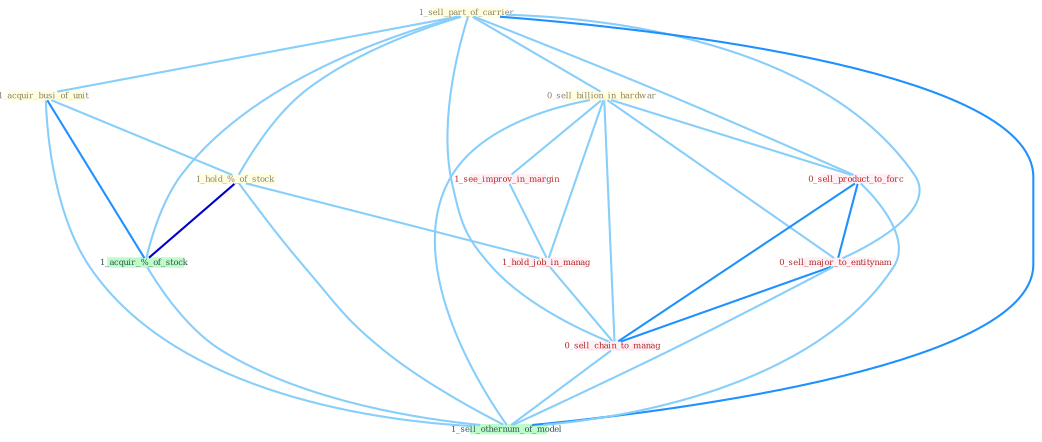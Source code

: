 Graph G{ 
    node
    [shape=polygon,style=filled,width=.5,height=.06,color="#BDFCC9",fixedsize=true,fontsize=4,
    fontcolor="#2f4f4f"];
    {node
    [color="#ffffe0", fontcolor="#8b7d6b"] "1_sell_part_of_carrier " "1_acquir_busi_of_unit " "0_sell_billion_in_hardwar " "1_hold_%_of_stock "}
{node [color="#fff0f5", fontcolor="#b22222"] "1_see_improv_in_margin " "1_hold_job_in_manag " "0_sell_product_to_forc " "0_sell_major_to_entitynam " "0_sell_chain_to_manag "}
edge [color="#B0E2FF"];

	"1_sell_part_of_carrier " -- "1_acquir_busi_of_unit " [w="1", color="#87cefa" ];
	"1_sell_part_of_carrier " -- "0_sell_billion_in_hardwar " [w="1", color="#87cefa" ];
	"1_sell_part_of_carrier " -- "1_hold_%_of_stock " [w="1", color="#87cefa" ];
	"1_sell_part_of_carrier " -- "1_acquir_%_of_stock " [w="1", color="#87cefa" ];
	"1_sell_part_of_carrier " -- "0_sell_product_to_forc " [w="1", color="#87cefa" ];
	"1_sell_part_of_carrier " -- "0_sell_major_to_entitynam " [w="1", color="#87cefa" ];
	"1_sell_part_of_carrier " -- "0_sell_chain_to_manag " [w="1", color="#87cefa" ];
	"1_sell_part_of_carrier " -- "1_sell_othernum_of_model " [w="2", color="#1e90ff" , len=0.8];
	"1_acquir_busi_of_unit " -- "1_hold_%_of_stock " [w="1", color="#87cefa" ];
	"1_acquir_busi_of_unit " -- "1_acquir_%_of_stock " [w="2", color="#1e90ff" , len=0.8];
	"1_acquir_busi_of_unit " -- "1_sell_othernum_of_model " [w="1", color="#87cefa" ];
	"0_sell_billion_in_hardwar " -- "1_see_improv_in_margin " [w="1", color="#87cefa" ];
	"0_sell_billion_in_hardwar " -- "1_hold_job_in_manag " [w="1", color="#87cefa" ];
	"0_sell_billion_in_hardwar " -- "0_sell_product_to_forc " [w="1", color="#87cefa" ];
	"0_sell_billion_in_hardwar " -- "0_sell_major_to_entitynam " [w="1", color="#87cefa" ];
	"0_sell_billion_in_hardwar " -- "0_sell_chain_to_manag " [w="1", color="#87cefa" ];
	"0_sell_billion_in_hardwar " -- "1_sell_othernum_of_model " [w="1", color="#87cefa" ];
	"1_hold_%_of_stock " -- "1_acquir_%_of_stock " [w="3", color="#0000cd" , len=0.6];
	"1_hold_%_of_stock " -- "1_hold_job_in_manag " [w="1", color="#87cefa" ];
	"1_hold_%_of_stock " -- "1_sell_othernum_of_model " [w="1", color="#87cefa" ];
	"1_see_improv_in_margin " -- "1_hold_job_in_manag " [w="1", color="#87cefa" ];
	"1_acquir_%_of_stock " -- "1_sell_othernum_of_model " [w="1", color="#87cefa" ];
	"1_hold_job_in_manag " -- "0_sell_chain_to_manag " [w="1", color="#87cefa" ];
	"0_sell_product_to_forc " -- "0_sell_major_to_entitynam " [w="2", color="#1e90ff" , len=0.8];
	"0_sell_product_to_forc " -- "0_sell_chain_to_manag " [w="2", color="#1e90ff" , len=0.8];
	"0_sell_product_to_forc " -- "1_sell_othernum_of_model " [w="1", color="#87cefa" ];
	"0_sell_major_to_entitynam " -- "0_sell_chain_to_manag " [w="2", color="#1e90ff" , len=0.8];
	"0_sell_major_to_entitynam " -- "1_sell_othernum_of_model " [w="1", color="#87cefa" ];
	"0_sell_chain_to_manag " -- "1_sell_othernum_of_model " [w="1", color="#87cefa" ];
}